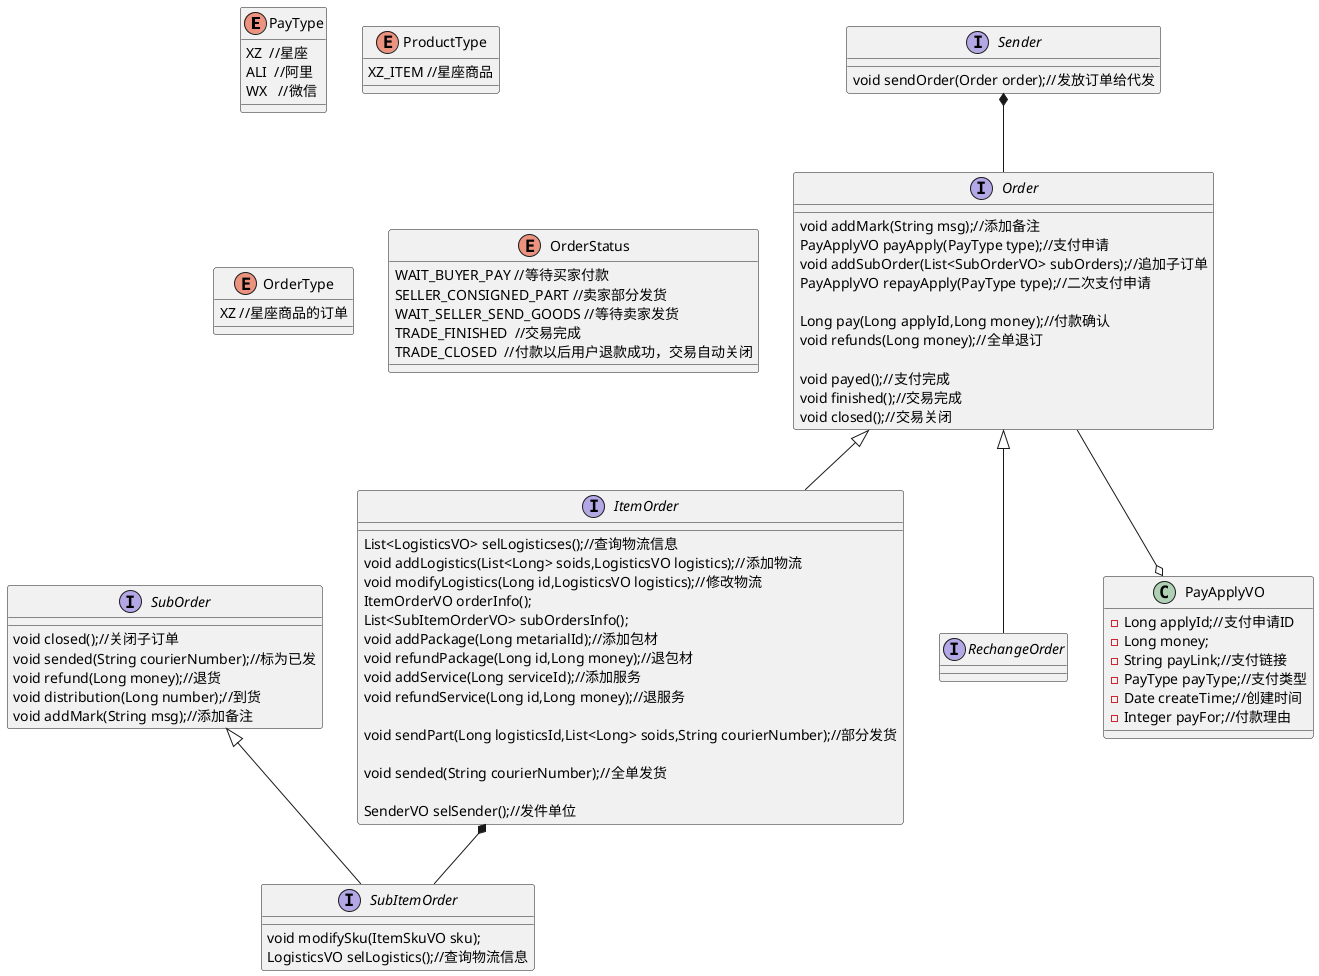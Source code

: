 @startuml
enum PayType{
XZ  //星座
ALI  //阿里
WX   //微信
}

interface Order{
void addMark(String msg);//添加备注
PayApplyVO payApply(PayType type);//支付申请
void addSubOrder(List<SubOrderVO> subOrders);//追加子订单
PayApplyVO repayApply(PayType type);//二次支付申请

Long pay(Long applyId,Long money);//付款确认
void refunds(Long money);//全单退订

void payed();//支付完成
void finished();//交易完成
void closed();//交易关闭
}

interface ItemOrder{
List<LogisticsVO> selLogisticses();//查询物流信息
void addLogistics(List<Long> soids,LogisticsVO logistics);//添加物流
void modifyLogistics(Long id,LogisticsVO logistics);//修改物流
ItemOrderVO orderInfo();
List<SubItemOrderVO> subOrdersInfo();
void addPackage(Long metarialId);//添加包材
void refundPackage(Long id,Long money);//退包材
void addService(Long serviceId);//添加服务
void refundService(Long id,Long money);//退服务

void sendPart(Long logisticsId,List<Long> soids,String courierNumber);//部分发货

void sended(String courierNumber);//全单发货

SenderVO selSender();//发件单位
}

interface RechangeOrder{

}

interface SubOrder{
void closed();//关闭子订单
void sended(String courierNumber);//标为已发
void refund(Long money);//退货
void distribution(Long number);//到货
void addMark(String msg);//添加备注
}

interface SubItemOrder{
void modifySku(ItemSkuVO sku);
LogisticsVO selLogistics();//查询物流信息
}

interface Sender{
void sendOrder(Order order);//发放订单给代发
}

enum ProductType{
XZ_ITEM //星座商品

}

enum OrderType{
XZ //星座商品的订单

}

enum OrderStatus{
WAIT_BUYER_PAY //等待买家付款
SELLER_CONSIGNED_PART //卖家部分发货
WAIT_SELLER_SEND_GOODS //等待卖家发货
TRADE_FINISHED  //交易完成
TRADE_CLOSED  //付款以后用户退款成功，交易自动关闭

}



class PayApplyVO{
-Long applyId;//支付申请ID
-Long money;
-String payLink;//支付链接
-PayType payType;//支付类型
-Date createTime;//创建时间
-Integer payFor;//付款理由
}

SubOrder <|-- SubItemOrder
Order <|-- ItemOrder
Order <|-- RechangeOrder
ItemOrder *-- SubItemOrder
Sender *-- Order

Order --o PayApplyVO


@enduml